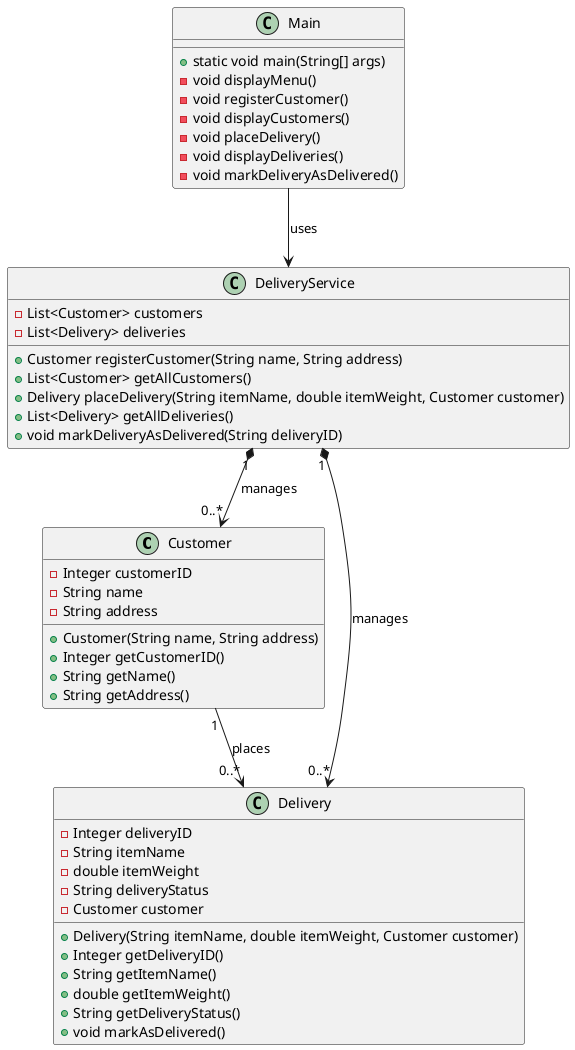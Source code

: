 @startuml
class Customer {
  -Integer customerID
  -String name
  -String address
  +Customer(String name, String address)
  +Integer getCustomerID()
  +String getName()
  +String getAddress()
}

class Delivery {
  -Integer deliveryID
  -String itemName
  -double itemWeight
  -String deliveryStatus
  -Customer customer
  +Delivery(String itemName, double itemWeight, Customer customer)
  +Integer getDeliveryID()
  +String getItemName()
  +double getItemWeight()
  +String getDeliveryStatus()
  +void markAsDelivered()
}

class DeliveryService {
  -List<Customer> customers
  -List<Delivery> deliveries
  +Customer registerCustomer(String name, String address)
  +List<Customer> getAllCustomers()
  +Delivery placeDelivery(String itemName, double itemWeight, Customer customer)
  +List<Delivery> getAllDeliveries()
  +void markDeliveryAsDelivered(String deliveryID)
}

class Main {
  +static void main(String[] args)
  -void displayMenu()
  -void registerCustomer()
  -void displayCustomers()
  -void placeDelivery()
  -void displayDeliveries()
  -void markDeliveryAsDelivered()
}

Customer "1" --> "0..*" Delivery : "places"
DeliveryService "1" *--> "0..*" Customer : "manages"
DeliveryService "1" *--> "0..*" Delivery : "manages"
Main --> DeliveryService : "uses"
@enduml
